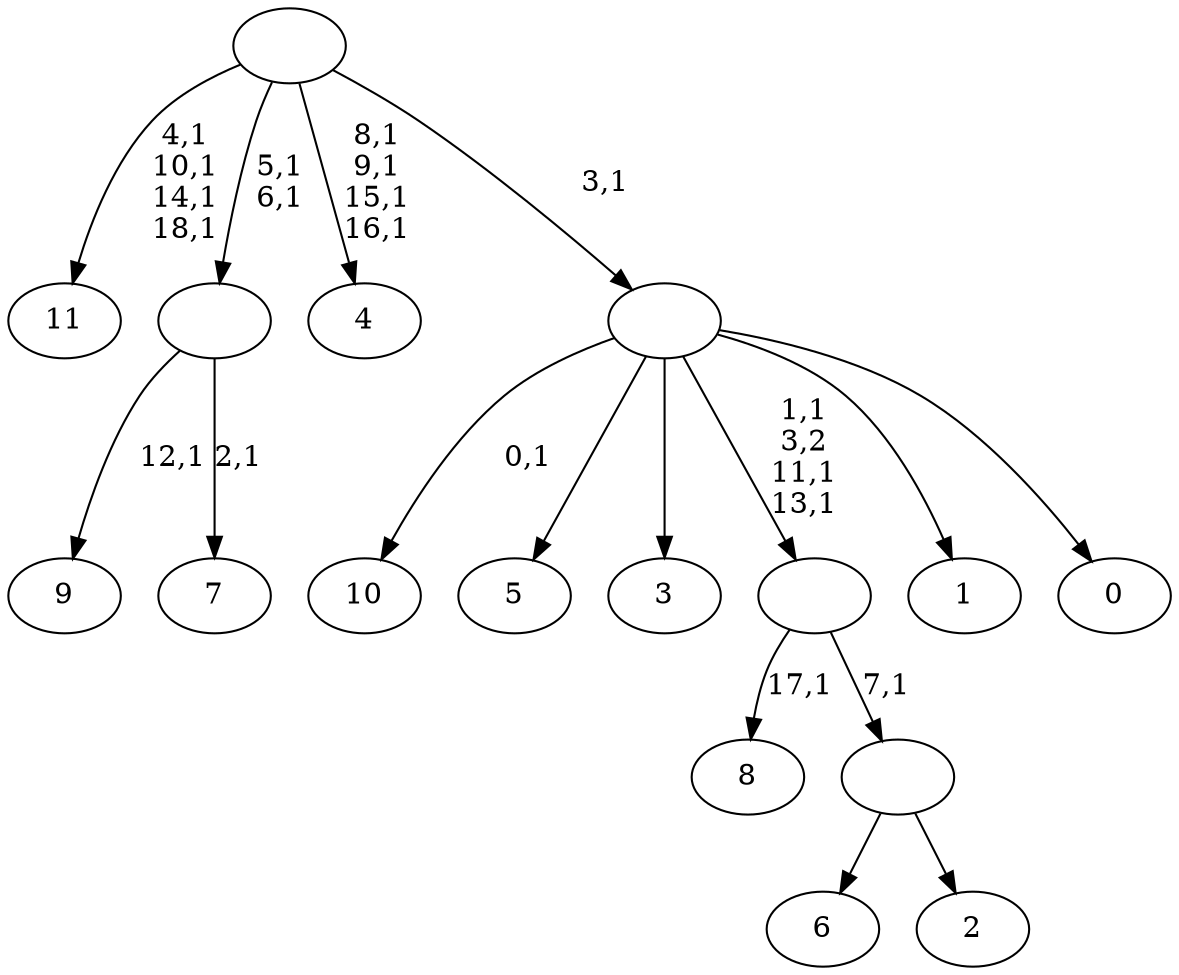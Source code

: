 digraph T {
	31 [label="11"]
	26 [label="10"]
	24 [label="9"]
	22 [label="8"]
	20 [label="7"]
	18 [label=""]
	16 [label="6"]
	15 [label="5"]
	14 [label="4"]
	9 [label="3"]
	8 [label="2"]
	7 [label=""]
	6 [label=""]
	3 [label="1"]
	2 [label="0"]
	1 [label=""]
	0 [label=""]
	18 -> 20 [label="2,1"]
	18 -> 24 [label="12,1"]
	7 -> 16 [label=""]
	7 -> 8 [label=""]
	6 -> 22 [label="17,1"]
	6 -> 7 [label="7,1"]
	1 -> 6 [label="1,1\n3,2\n11,1\n13,1"]
	1 -> 26 [label="0,1"]
	1 -> 15 [label=""]
	1 -> 9 [label=""]
	1 -> 3 [label=""]
	1 -> 2 [label=""]
	0 -> 14 [label="8,1\n9,1\n15,1\n16,1"]
	0 -> 18 [label="5,1\n6,1"]
	0 -> 31 [label="4,1\n10,1\n14,1\n18,1"]
	0 -> 1 [label="3,1"]
}
